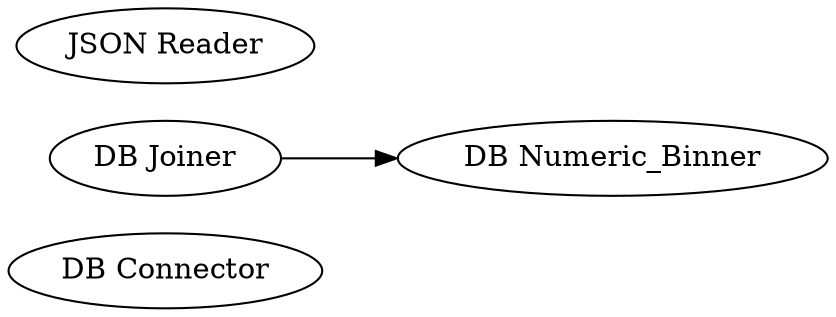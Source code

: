 digraph {
	1 [label="DB Connector"]
	2 [label="DB Joiner"]
	3 [label="DB Numeric_Binner"]
	4 [label="JSON Reader"]
	2 -> 3
	rankdir=LR
}
